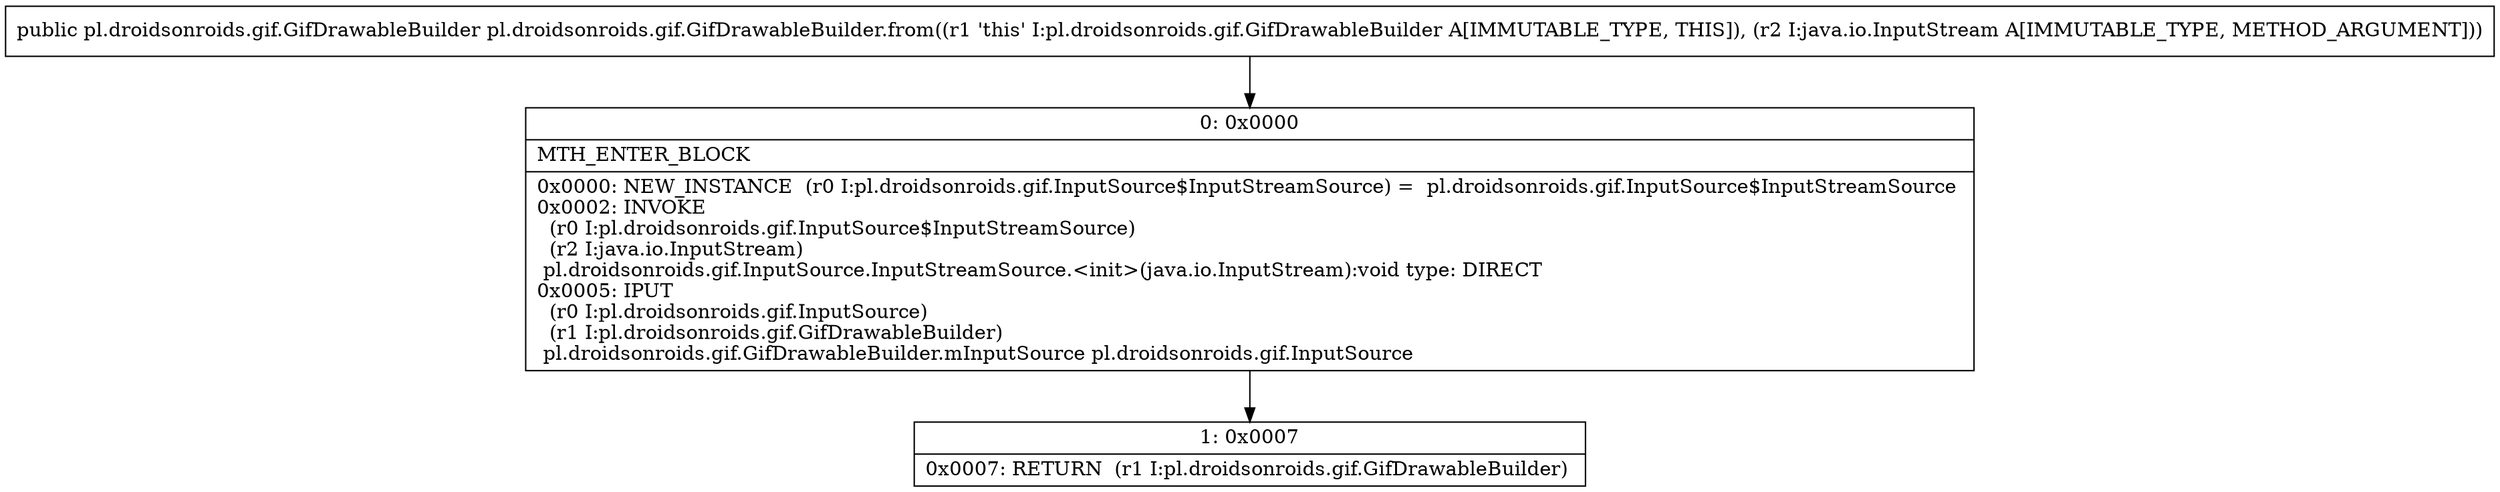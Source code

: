 digraph "CFG forpl.droidsonroids.gif.GifDrawableBuilder.from(Ljava\/io\/InputStream;)Lpl\/droidsonroids\/gif\/GifDrawableBuilder;" {
Node_0 [shape=record,label="{0\:\ 0x0000|MTH_ENTER_BLOCK\l|0x0000: NEW_INSTANCE  (r0 I:pl.droidsonroids.gif.InputSource$InputStreamSource) =  pl.droidsonroids.gif.InputSource$InputStreamSource \l0x0002: INVOKE  \l  (r0 I:pl.droidsonroids.gif.InputSource$InputStreamSource)\l  (r2 I:java.io.InputStream)\l pl.droidsonroids.gif.InputSource.InputStreamSource.\<init\>(java.io.InputStream):void type: DIRECT \l0x0005: IPUT  \l  (r0 I:pl.droidsonroids.gif.InputSource)\l  (r1 I:pl.droidsonroids.gif.GifDrawableBuilder)\l pl.droidsonroids.gif.GifDrawableBuilder.mInputSource pl.droidsonroids.gif.InputSource \l}"];
Node_1 [shape=record,label="{1\:\ 0x0007|0x0007: RETURN  (r1 I:pl.droidsonroids.gif.GifDrawableBuilder) \l}"];
MethodNode[shape=record,label="{public pl.droidsonroids.gif.GifDrawableBuilder pl.droidsonroids.gif.GifDrawableBuilder.from((r1 'this' I:pl.droidsonroids.gif.GifDrawableBuilder A[IMMUTABLE_TYPE, THIS]), (r2 I:java.io.InputStream A[IMMUTABLE_TYPE, METHOD_ARGUMENT])) }"];
MethodNode -> Node_0;
Node_0 -> Node_1;
}

